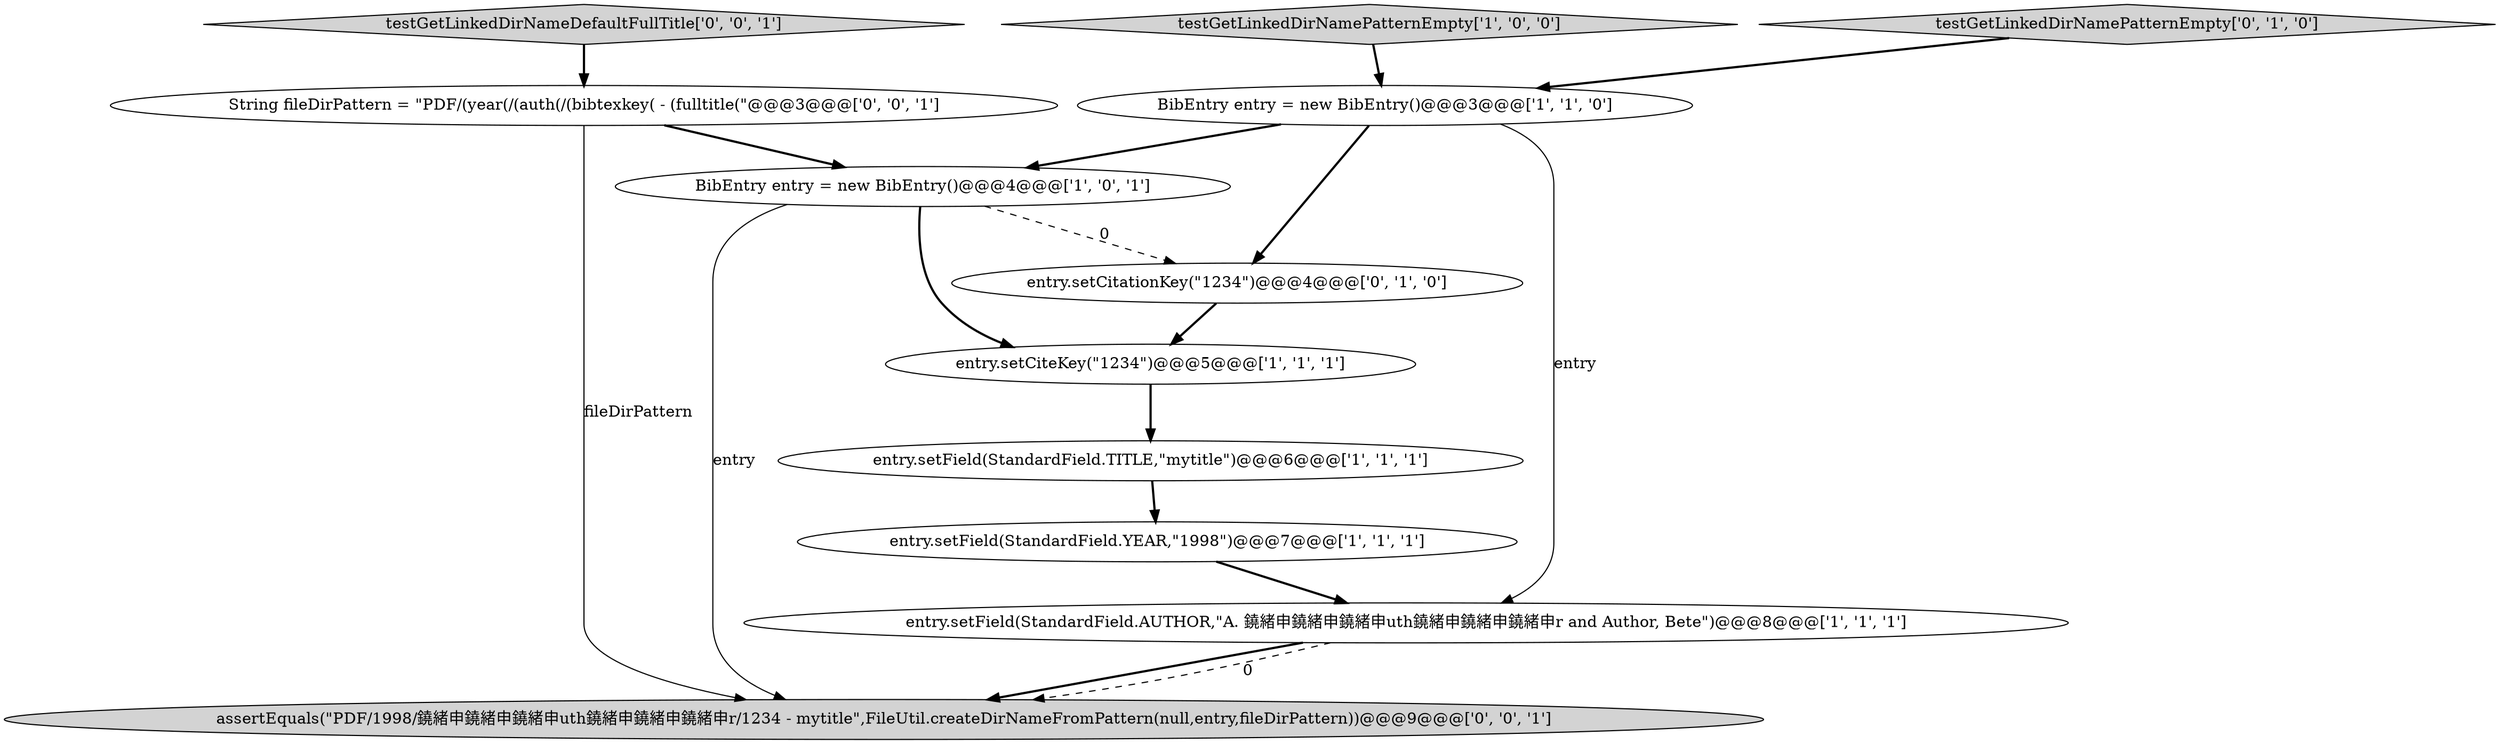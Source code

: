 digraph {
1 [style = filled, label = "testGetLinkedDirNamePatternEmpty['1', '0', '0']", fillcolor = lightgray, shape = diamond image = "AAA0AAABBB1BBB"];
5 [style = filled, label = "entry.setField(StandardField.TITLE,\"mytitle\")@@@6@@@['1', '1', '1']", fillcolor = white, shape = ellipse image = "AAA0AAABBB1BBB"];
7 [style = filled, label = "entry.setCitationKey(\"1234\")@@@4@@@['0', '1', '0']", fillcolor = white, shape = ellipse image = "AAA1AAABBB2BBB"];
0 [style = filled, label = "BibEntry entry = new BibEntry()@@@3@@@['1', '1', '0']", fillcolor = white, shape = ellipse image = "AAA0AAABBB1BBB"];
3 [style = filled, label = "entry.setCiteKey(\"1234\")@@@5@@@['1', '1', '1']", fillcolor = white, shape = ellipse image = "AAA0AAABBB1BBB"];
10 [style = filled, label = "String fileDirPattern = \"PDF/(year(/(auth(/(bibtexkey( - (fulltitle(\"@@@3@@@['0', '0', '1']", fillcolor = white, shape = ellipse image = "AAA0AAABBB3BBB"];
11 [style = filled, label = "assertEquals(\"PDF/1998/鐃緒申鐃緒申鐃緒申uth鐃緒申鐃緒申鐃緒申r/1234 - mytitle\",FileUtil.createDirNameFromPattern(null,entry,fileDirPattern))@@@9@@@['0', '0', '1']", fillcolor = lightgray, shape = ellipse image = "AAA0AAABBB3BBB"];
2 [style = filled, label = "BibEntry entry = new BibEntry()@@@4@@@['1', '0', '1']", fillcolor = white, shape = ellipse image = "AAA0AAABBB1BBB"];
6 [style = filled, label = "entry.setField(StandardField.YEAR,\"1998\")@@@7@@@['1', '1', '1']", fillcolor = white, shape = ellipse image = "AAA0AAABBB1BBB"];
9 [style = filled, label = "testGetLinkedDirNameDefaultFullTitle['0', '0', '1']", fillcolor = lightgray, shape = diamond image = "AAA0AAABBB3BBB"];
4 [style = filled, label = "entry.setField(StandardField.AUTHOR,\"A. 鐃緒申鐃緒申鐃緒申uth鐃緒申鐃緒申鐃緒申r and Author, Bete\")@@@8@@@['1', '1', '1']", fillcolor = white, shape = ellipse image = "AAA0AAABBB1BBB"];
8 [style = filled, label = "testGetLinkedDirNamePatternEmpty['0', '1', '0']", fillcolor = lightgray, shape = diamond image = "AAA0AAABBB2BBB"];
4->11 [style = bold, label=""];
2->7 [style = dashed, label="0"];
4->11 [style = dashed, label="0"];
0->2 [style = bold, label=""];
10->2 [style = bold, label=""];
1->0 [style = bold, label=""];
6->4 [style = bold, label=""];
10->11 [style = solid, label="fileDirPattern"];
2->11 [style = solid, label="entry"];
8->0 [style = bold, label=""];
3->5 [style = bold, label=""];
5->6 [style = bold, label=""];
0->4 [style = solid, label="entry"];
0->7 [style = bold, label=""];
9->10 [style = bold, label=""];
2->3 [style = bold, label=""];
7->3 [style = bold, label=""];
}
